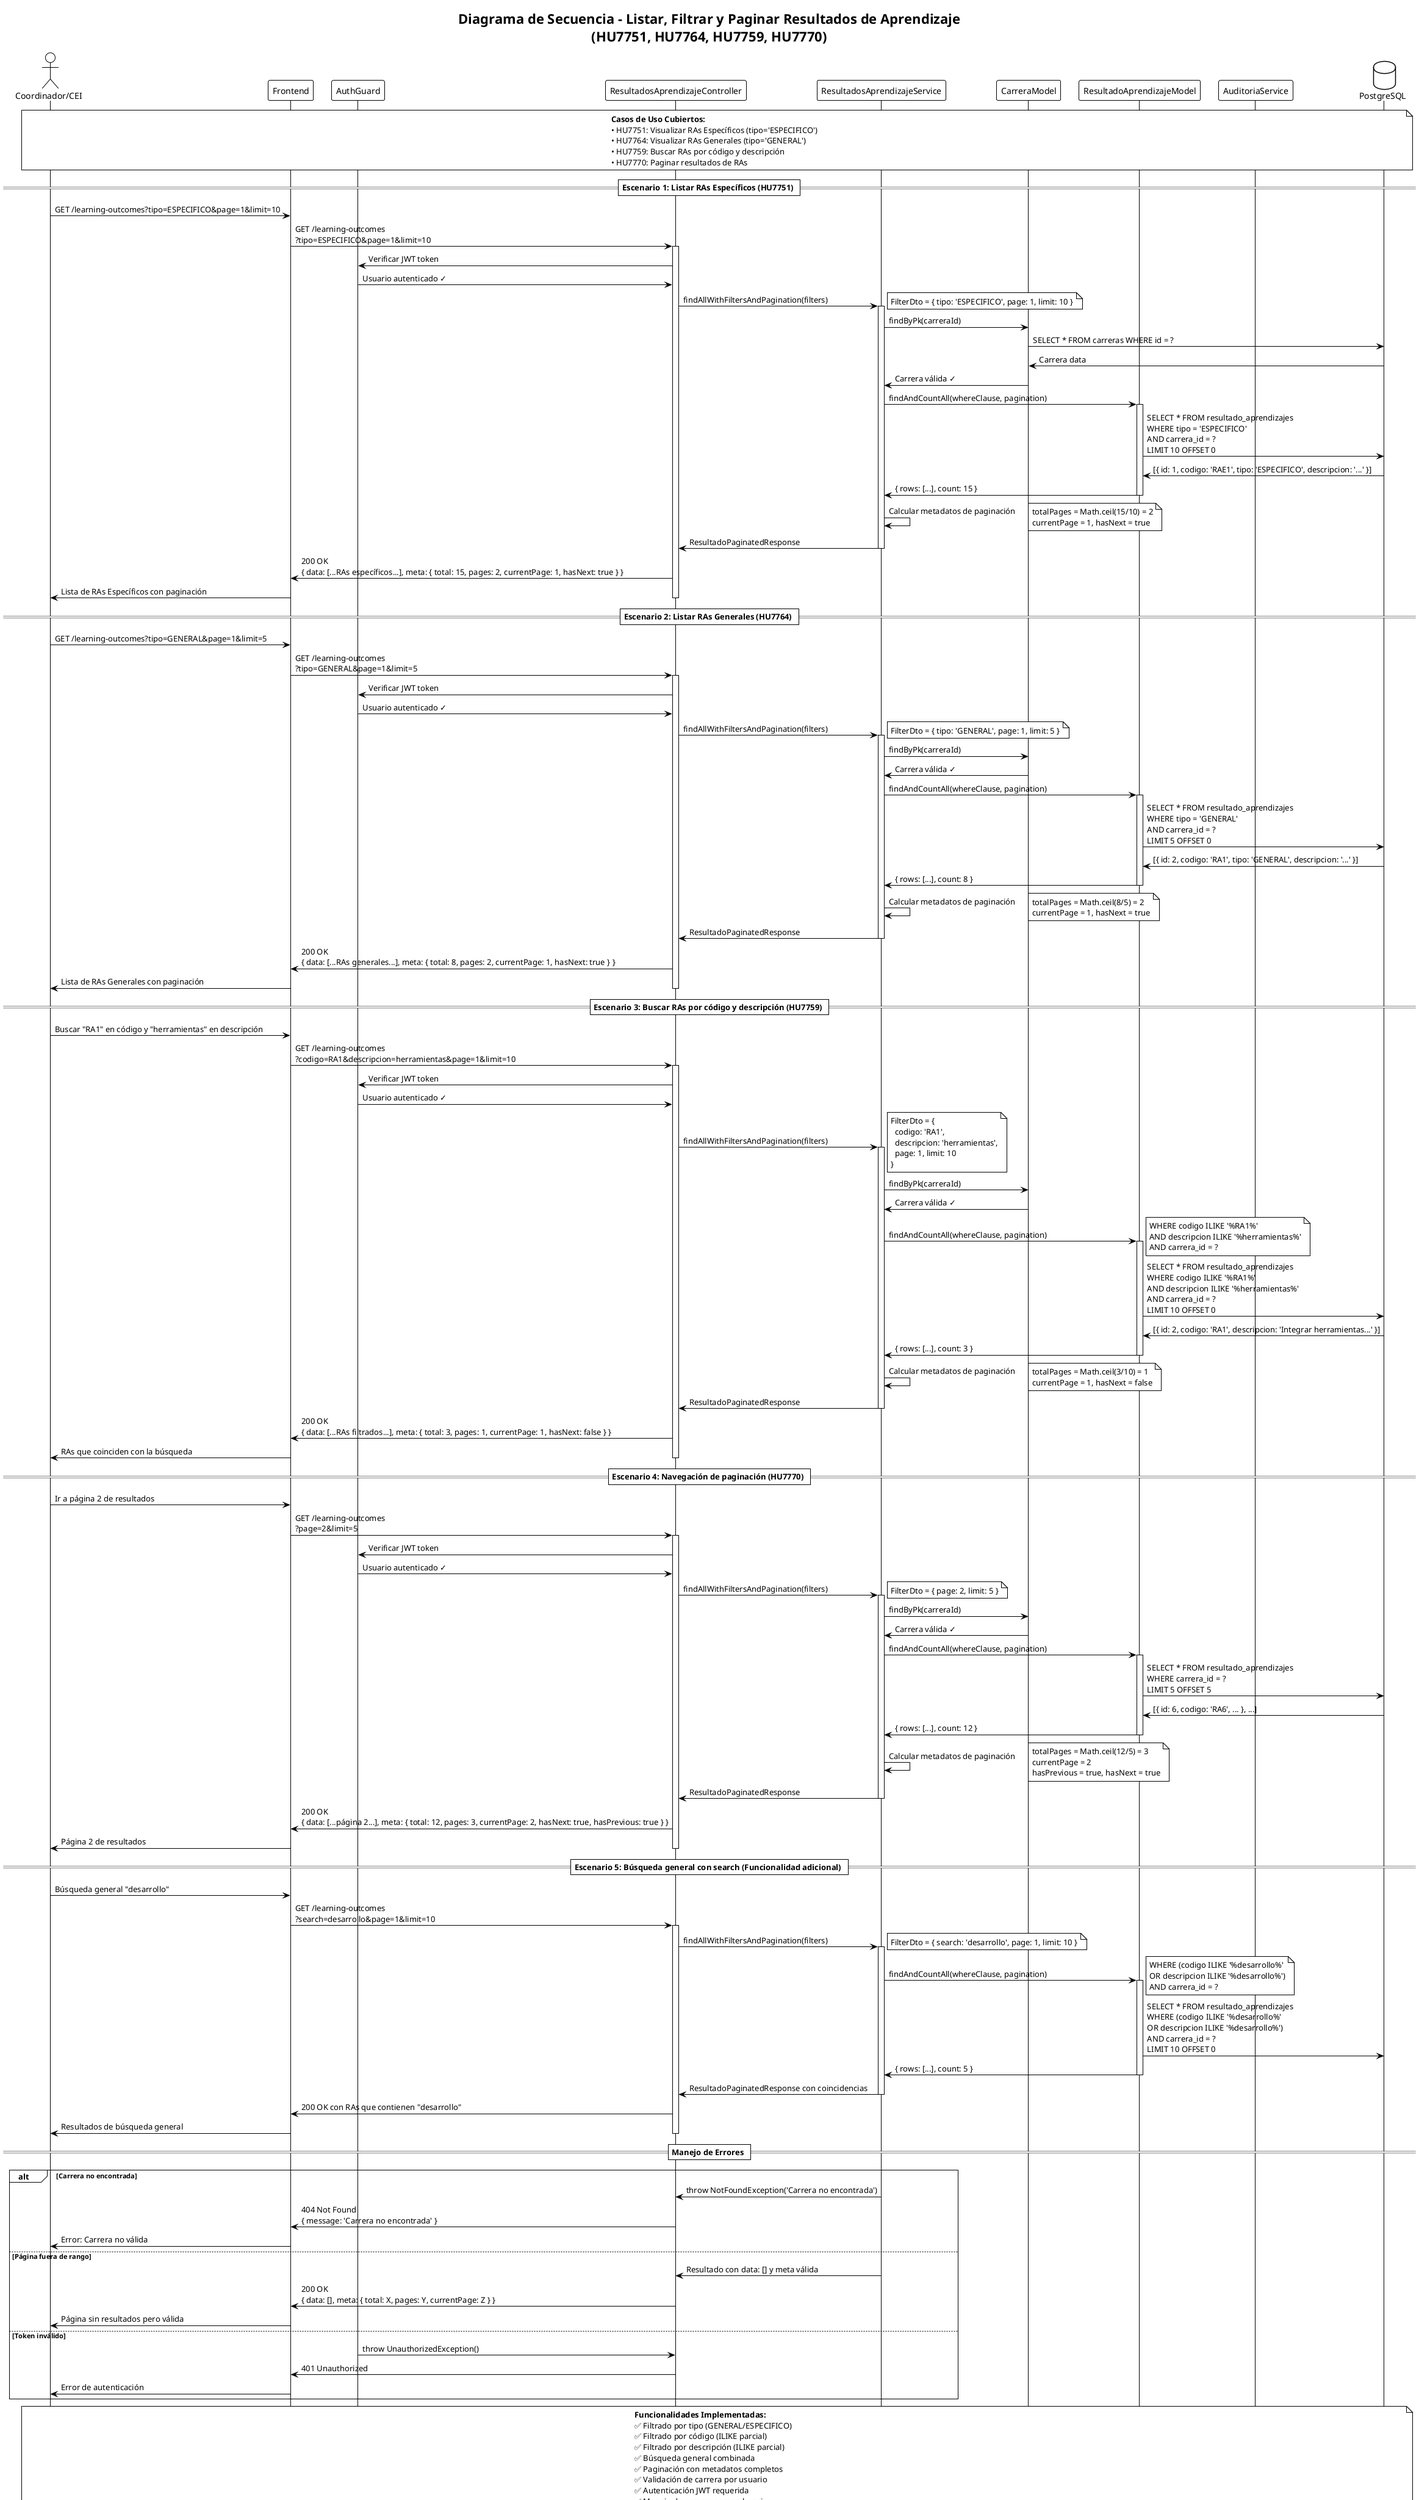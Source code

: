@startuml diagrama-secuencia-listar-filtrar-paginar-resultados-aprendizaje
!theme plain

title Diagrama de Secuencia - Listar, Filtrar y Paginar Resultados de Aprendizaje\n(HU7751, HU7764, HU7759, HU7770)

actor "Coordinador/CEI" as User
participant "Frontend" as FE
participant "AuthGuard" as Auth
participant "ResultadosAprendizajeController" as Controller
participant "ResultadosAprendizajeService" as Service
participant "CarreraModel" as Carrera
participant "ResultadoAprendizajeModel" as RAModel
participant "AuditoriaService" as Audit
database "PostgreSQL" as DB

note over User, DB
  **Casos de Uso Cubiertos:**
  • HU7751: Visualizar RAs Específicos (tipo='ESPECIFICO')
  • HU7764: Visualizar RAs Generales (tipo='GENERAL')  
  • HU7759: Buscar RAs por código y descripción
  • HU7770: Paginar resultados de RAs
end note

== Escenario 1: Listar RAs Específicos (HU7751) ==
User -> FE: GET /learning-outcomes?tipo=ESPECIFICO&page=1&limit=10
FE -> Controller: GET /learning-outcomes\n?tipo=ESPECIFICO&page=1&limit=10
activate Controller

Controller -> Auth: Verificar JWT token
Auth -> Controller: Usuario autenticado ✓

Controller -> Service: findAllWithFiltersAndPagination(filters)
activate Service
note right: FilterDto = { tipo: 'ESPECIFICO', page: 1, limit: 10 }

Service -> Carrera: findByPk(carreraId)
Carrera -> DB: SELECT * FROM carreras WHERE id = ?
DB -> Carrera: Carrera data
Carrera -> Service: Carrera válida ✓

Service -> RAModel: findAndCountAll(whereClause, pagination)
activate RAModel
RAModel -> DB: SELECT * FROM resultado_aprendizajes\nWHERE tipo = 'ESPECIFICO'\nAND carrera_id = ?\nLIMIT 10 OFFSET 0
DB -> RAModel: [{ id: 1, codigo: 'RAE1', tipo: 'ESPECIFICO', descripcion: '...' }]
RAModel -> Service: { rows: [...], count: 15 }
deactivate RAModel

Service -> Service: Calcular metadatos de paginación
note right: totalPages = Math.ceil(15/10) = 2\ncurrentPage = 1, hasNext = true

Service -> Controller: ResultadoPaginatedResponse
deactivate Service

Controller -> FE: 200 OK\n{ data: [...RAs específicos...], meta: { total: 15, pages: 2, currentPage: 1, hasNext: true } }
FE -> User: Lista de RAs Específicos con paginación
deactivate Controller

== Escenario 2: Listar RAs Generales (HU7764) ==
User -> FE: GET /learning-outcomes?tipo=GENERAL&page=1&limit=5
FE -> Controller: GET /learning-outcomes\n?tipo=GENERAL&page=1&limit=5
activate Controller

Controller -> Auth: Verificar JWT token
Auth -> Controller: Usuario autenticado ✓

Controller -> Service: findAllWithFiltersAndPagination(filters)
activate Service
note right: FilterDto = { tipo: 'GENERAL', page: 1, limit: 5 }

Service -> Carrera: findByPk(carreraId)
Carrera -> Service: Carrera válida ✓

Service -> RAModel: findAndCountAll(whereClause, pagination)
activate RAModel
RAModel -> DB: SELECT * FROM resultado_aprendizajes\nWHERE tipo = 'GENERAL'\nAND carrera_id = ?\nLIMIT 5 OFFSET 0
DB -> RAModel: [{ id: 2, codigo: 'RA1', tipo: 'GENERAL', descripcion: '...' }]
RAModel -> Service: { rows: [...], count: 8 }
deactivate RAModel

Service -> Service: Calcular metadatos de paginación
note right: totalPages = Math.ceil(8/5) = 2\ncurrentPage = 1, hasNext = true

Service -> Controller: ResultadoPaginatedResponse
deactivate Service

Controller -> FE: 200 OK\n{ data: [...RAs generales...], meta: { total: 8, pages: 2, currentPage: 1, hasNext: true } }
FE -> User: Lista de RAs Generales con paginación
deactivate Controller

== Escenario 3: Buscar RAs por código y descripción (HU7759) ==
User -> FE: Buscar "RA1" en código y "herramientas" en descripción
FE -> Controller: GET /learning-outcomes\n?codigo=RA1&descripcion=herramientas&page=1&limit=10
activate Controller

Controller -> Auth: Verificar JWT token
Auth -> Controller: Usuario autenticado ✓

Controller -> Service: findAllWithFiltersAndPagination(filters)
activate Service
note right: FilterDto = {\n  codigo: 'RA1',\n  descripcion: 'herramientas',\n  page: 1, limit: 10\n}

Service -> Carrera: findByPk(carreraId)
Carrera -> Service: Carrera válida ✓

Service -> RAModel: findAndCountAll(whereClause, pagination)
activate RAModel
note right: WHERE codigo ILIKE '%RA1%'\nAND descripcion ILIKE '%herramientas%'\nAND carrera_id = ?

RAModel -> DB: SELECT * FROM resultado_aprendizajes\nWHERE codigo ILIKE '%RA1%'\nAND descripcion ILIKE '%herramientas%'\nAND carrera_id = ?\nLIMIT 10 OFFSET 0
DB -> RAModel: [{ id: 2, codigo: 'RA1', descripcion: 'Integrar herramientas...' }]
RAModel -> Service: { rows: [...], count: 3 }
deactivate RAModel

Service -> Service: Calcular metadatos de paginación
note right: totalPages = Math.ceil(3/10) = 1\ncurrentPage = 1, hasNext = false

Service -> Controller: ResultadoPaginatedResponse
deactivate Service

Controller -> FE: 200 OK\n{ data: [...RAs filtrados...], meta: { total: 3, pages: 1, currentPage: 1, hasNext: false } }
FE -> User: RAs que coinciden con la búsqueda
deactivate Controller

== Escenario 4: Navegación de paginación (HU7770) ==
User -> FE: Ir a página 2 de resultados
FE -> Controller: GET /learning-outcomes\n?page=2&limit=5
activate Controller

Controller -> Auth: Verificar JWT token
Auth -> Controller: Usuario autenticado ✓

Controller -> Service: findAllWithFiltersAndPagination(filters)
activate Service
note right: FilterDto = { page: 2, limit: 5 }

Service -> Carrera: findByPk(carreraId)
Carrera -> Service: Carrera válida ✓

Service -> RAModel: findAndCountAll(whereClause, pagination)
activate RAModel
RAModel -> DB: SELECT * FROM resultado_aprendizajes\nWHERE carrera_id = ?\nLIMIT 5 OFFSET 5
DB -> RAModel: [{ id: 6, codigo: 'RA6', ... }, ...]
RAModel -> Service: { rows: [...], count: 12 }
deactivate RAModel

Service -> Service: Calcular metadatos de paginación
note right: totalPages = Math.ceil(12/5) = 3\ncurrentPage = 2\nhasPrevious = true, hasNext = true

Service -> Controller: ResultadoPaginatedResponse
deactivate Service

Controller -> FE: 200 OK\n{ data: [...página 2...], meta: { total: 12, pages: 3, currentPage: 2, hasNext: true, hasPrevious: true } }
FE -> User: Página 2 de resultados
deactivate Controller

== Escenario 5: Búsqueda general con search (Funcionalidad adicional) ==
User -> FE: Búsqueda general "desarrollo"
FE -> Controller: GET /learning-outcomes\n?search=desarrollo&page=1&limit=10
activate Controller

Controller -> Service: findAllWithFiltersAndPagination(filters)
activate Service
note right: FilterDto = { search: 'desarrollo', page: 1, limit: 10 }

Service -> RAModel: findAndCountAll(whereClause, pagination)
activate RAModel
note right: WHERE (codigo ILIKE '%desarrollo%'\nOR descripcion ILIKE '%desarrollo%')\nAND carrera_id = ?

RAModel -> DB: SELECT * FROM resultado_aprendizajes\nWHERE (codigo ILIKE '%desarrollo%'\nOR descripcion ILIKE '%desarrollo%')\nAND carrera_id = ?\nLIMIT 10 OFFSET 0
RAModel -> Service: { rows: [...], count: 5 }
deactivate RAModel

Service -> Controller: ResultadoPaginatedResponse con coincidencias
deactivate Service

Controller -> FE: 200 OK con RAs que contienen "desarrollo"
FE -> User: Resultados de búsqueda general
deactivate Controller

== Manejo de Errores ==
alt Carrera no encontrada
  Service -> Controller: throw NotFoundException('Carrera no encontrada')
  Controller -> FE: 404 Not Found\n{ message: 'Carrera no encontrada' }
  FE -> User: Error: Carrera no válida
else Página fuera de rango
  Service -> Controller: Resultado con data: [] y meta válida
  Controller -> FE: 200 OK\n{ data: [], meta: { total: X, pages: Y, currentPage: Z } }
  FE -> User: Página sin resultados pero válida
else Token inválido
  Auth -> Controller: throw UnauthorizedException()
  Controller -> FE: 401 Unauthorized
  FE -> User: Error de autenticación
end

note over User, DB
  **Funcionalidades Implementadas:**
  ✅ Filtrado por tipo (GENERAL/ESPECIFICO)
  ✅ Filtrado por código (ILIKE parcial)
  ✅ Filtrado por descripción (ILIKE parcial)
  ✅ Búsqueda general combinada
  ✅ Paginación con metadatos completos
  ✅ Validación de carrera por usuario
  ✅ Autenticación JWT requerida
  ✅ Manejo de errores comprehensivo
  ✅ Respuestas estructuradas y consistentes
end note

@enduml